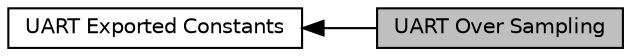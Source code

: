 digraph "UART Over Sampling"
{
  edge [fontname="Helvetica",fontsize="10",labelfontname="Helvetica",labelfontsize="10"];
  node [fontname="Helvetica",fontsize="10",shape=box];
  rankdir=LR;
  Node1 [label="UART Over Sampling",height=0.2,width=0.4,color="black", fillcolor="grey75", style="filled", fontcolor="black",tooltip=" "];
  Node2 [label="UART Exported Constants",height=0.2,width=0.4,color="black", fillcolor="white", style="filled",URL="$group___u_a_r_t___exported___constants.html",tooltip=" "];
  Node2->Node1 [shape=plaintext, dir="back", style="solid"];
}
